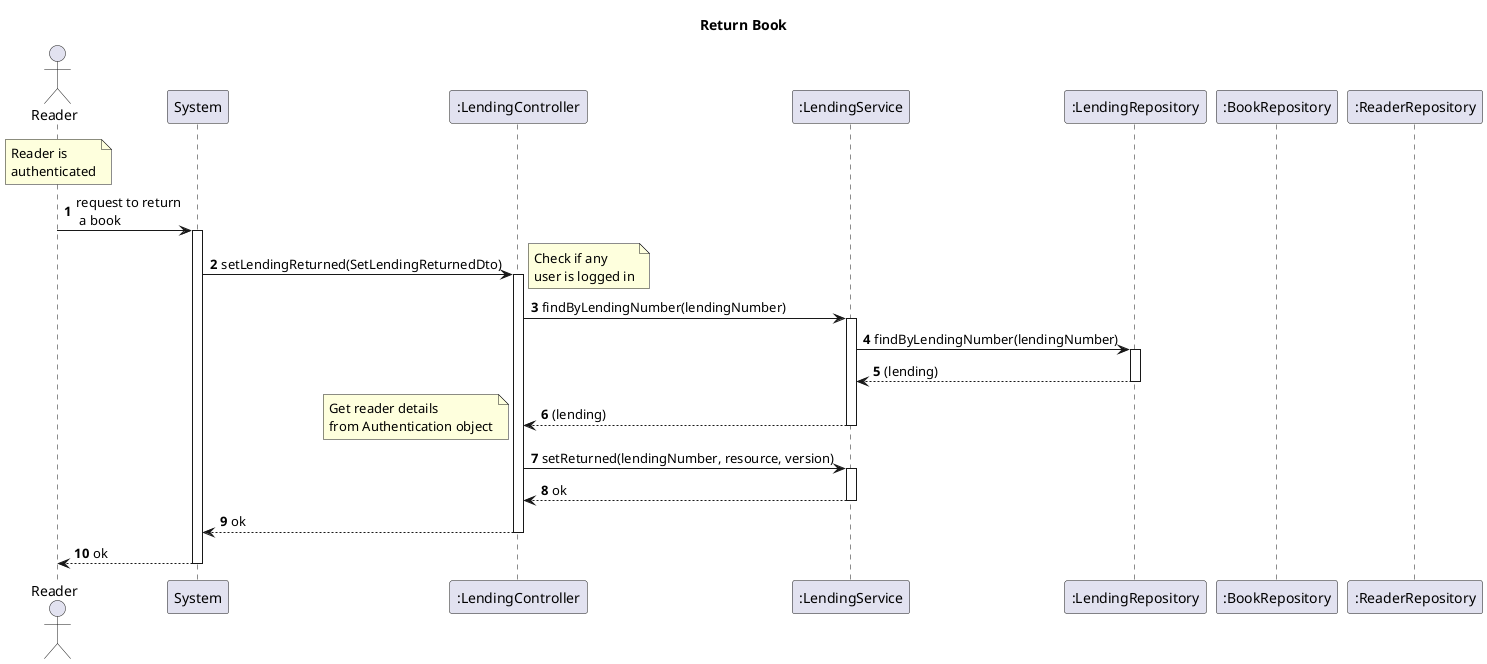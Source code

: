 @startuml
'https://plantuml.com/sequence-diagram
autoactivate on
autonumber

title Return Book

actor "Reader" as Reader
participant "System" as System
participant ":LendingController" as Ctrl
participant ":LendingService" as LendingService
participant ":LendingRepository" as LendingRepo
participant ":BookRepository" as BookRepo
participant ":ReaderRepository" as ReaderRepo

note over Reader : Reader is\nauthenticated

Reader -> System: request to return\n a book

System -> Ctrl: setLendingReturned(SetLendingReturnedDto)

note right
    Check if any
    user is logged in
end note

Ctrl -> LendingService: findByLendingNumber(lendingNumber)
LendingService -> LendingRepo: findByLendingNumber(lendingNumber)

LendingRepo --> LendingService: (lending)
LendingService --> Ctrl: (lending)

note left
    Get reader details
    from Authentication object
end note
Ctrl -> LendingService: setReturned(lendingNumber, resource, version)
LendingService --> Ctrl: ok
Ctrl --> "System": ok
System --> Reader:ok

@enduml

